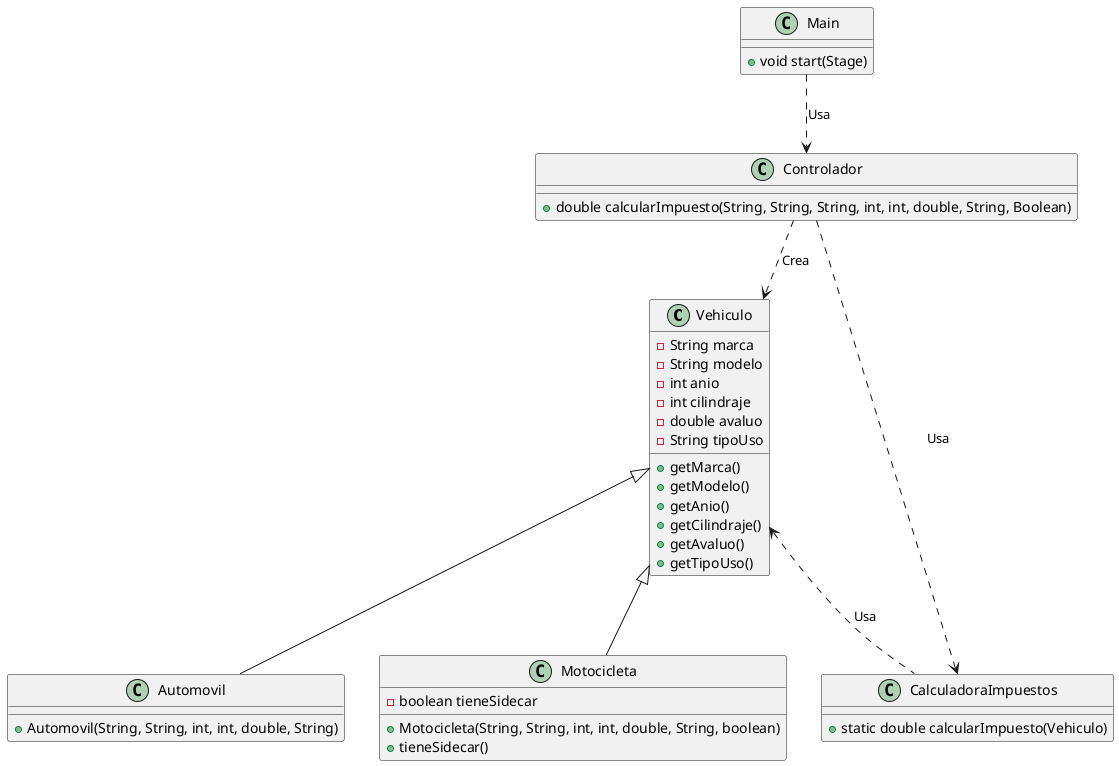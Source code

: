 @startuml
' Definir clases del Modelo
class Vehiculo {
    - String marca
    - String modelo
    - int anio
    - int cilindraje
    - double avaluo
    - String tipoUso
    + getMarca()
    + getModelo()
    + getAnio()
    + getCilindraje()
    + getAvaluo()
    + getTipoUso()
}

class Automovil {
    + Automovil(String, String, int, int, double, String)
}

class Motocicleta {
    - boolean tieneSidecar
    + Motocicleta(String, String, int, int, double, String, boolean)
    + tieneSidecar()
}

class CalculadoraImpuestos {
    + static double calcularImpuesto(Vehiculo)
}

' Definir clase Controlador
class Controlador {
    + double calcularImpuesto(String, String, String, int, int, double, String, Boolean)
}

' Definir clase Main
class Main {
    + void start(Stage)
}

' Relaciones entre clases
Vehiculo <|-- Automovil
Vehiculo <|-- Motocicleta
Vehiculo <.. CalculadoraImpuestos : Usa
Controlador ..> Vehiculo : Crea
Controlador ..> CalculadoraImpuestos : Usa
Main ..> Controlador : Usa
@enduml
